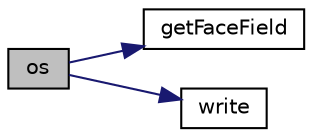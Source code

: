 digraph "os"
{
  bgcolor="transparent";
  edge [fontname="Helvetica",fontsize="10",labelfontname="Helvetica",labelfontsize="10"];
  node [fontname="Helvetica",fontsize="10",shape=record];
  rankdir="LR";
  Node2 [label="os",height=0.2,width=0.4,color="black", fillcolor="grey75", style="filled", fontcolor="black"];
  Node2 -> Node3 [color="midnightblue",fontsize="10",style="solid",fontname="Helvetica"];
  Node3 [label="getFaceField",height=0.2,width=0.4,color="black",URL="$a32809.html#a94e88106b2f890e2793ba2e1fc9d6cc5",tooltip="Extract face data. "];
  Node2 -> Node4 [color="midnightblue",fontsize="10",style="solid",fontname="Helvetica"];
  Node4 [label="write",height=0.2,width=0.4,color="black",URL="$a32809.html#a6f119f907138e470ddcadbbf05f75b9d",tooltip="Write surfaceFields. "];
}
